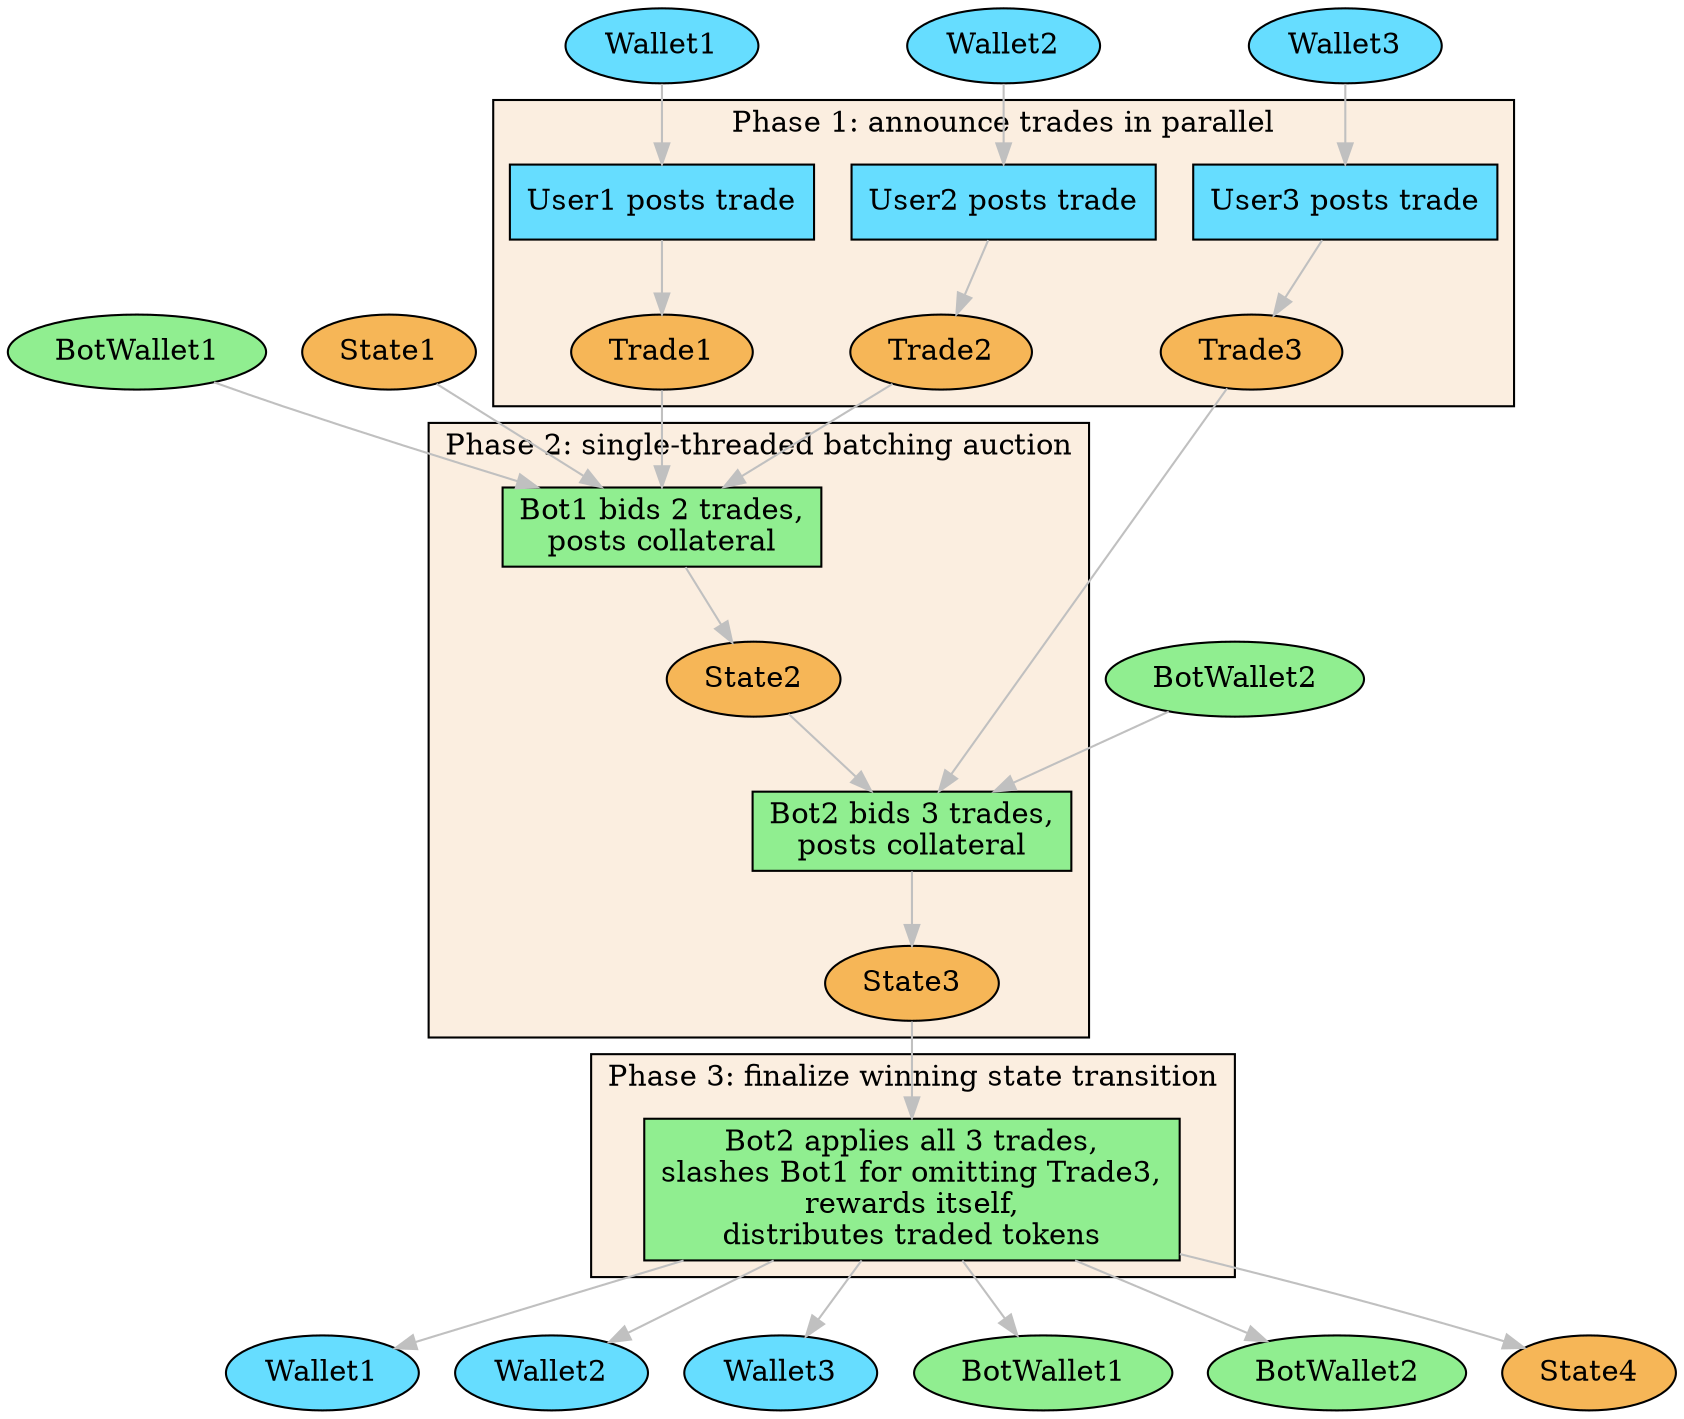 digraph protocol {
  rankdir=TB
  bgcolor=transparent
  node [style=filled, fillcolor=white]
  edge [color=grey]

  // nodes outside the protocol
  Wallet1 [fillcolor="#66ddff"]
  Wallet2 [fillcolor="#66ddff"]
  Wallet3 [fillcolor="#66ddff"]
  BotWallet1 [fillcolor=lightgreen]
  BotWallet2 [fillcolor=lightgreen]
  Wallet1p [label="Wallet1", fillcolor="#66ddff"]
  Wallet2p [label="Wallet2", fillcolor="#66ddff"]
  Wallet3p [label="Wallet3", fillcolor="#66ddff"]
  BotWallet1p [label="BotWallet1", fillcolor=lightgreen]
  BotWallet2p [label="BotWallet2", fillcolor=lightgreen]
  State1 [fillcolor="#F6B657"]
  State4 [fillcolor="#F6B657"]

  node [shape=rect, fillcolor="#66ddff"]
  UserWallet3 [label="User3 posts trade"]
  UserWallet2 [label="User2 posts trade"]
  UserWallet1 [label="User1 posts trade"]

  node [shape=oval, fillcolor=white]
  Wallet3 -> UserWallet3
  Wallet1 -> UserWallet1
  Wallet2 -> UserWallet2

  subgraph cluster_phase1 {
    bgcolor="#fbeee0"
    label="Phase 1: announce trades in parallel"
    node [shape=oval]
    Trade1 [fillcolor="#F6B657"]
    Trade2 [fillcolor="#F6B657"]
    Trade3 [fillcolor="#F6B657"]

    UserWallet3 -> Trade3
    UserWallet1 -> Trade1
    UserWallet2 -> Trade2
  }
  
  subgraph cluster_phase2 {
    bgcolor="#fbeee0"
    label="Phase 2: single-threaded batching auction"
    Batch1 [label="Bot1 bids 2 trades,\nposts collateral", shape=rect, fillcolor=lightgreen]
    Batch2 [label="Bot2 bids 3 trades,\nposts collateral", shape=rect, fillcolor=lightgreen]
    State2 [fillcolor="#F6B657"]
    State3 [fillcolor="#F6B657"]
  }

  subgraph cluster_phase3 {
    bgcolor="#fbeee0"
    label="Phase 3: finalize winning state transition"
    Finalize [shape=rect, fillcolor=lightgreen, label="Bot2 applies all 3 trades,\nslashes Bot1 for omitting Trade3,\nrewards itself,\ndistributes traded tokens"]
  }

  State2
  State3

  State1 -> Batch1 -> State2
  Trade1 -> Batch1
  Trade2 -> Batch1
  BotWallet1 -> Batch1
  
  BotWallet2 -> Batch2
  Trade3 -> Batch2
  
  State2 -> Batch2 -> State3

  State3 -> Finalize
  Finalize -> Wallet1p
  Finalize -> Wallet2p
  Finalize -> Wallet3p
  Finalize -> BotWallet1p
  Finalize -> BotWallet2p
  Finalize -> State4
}
